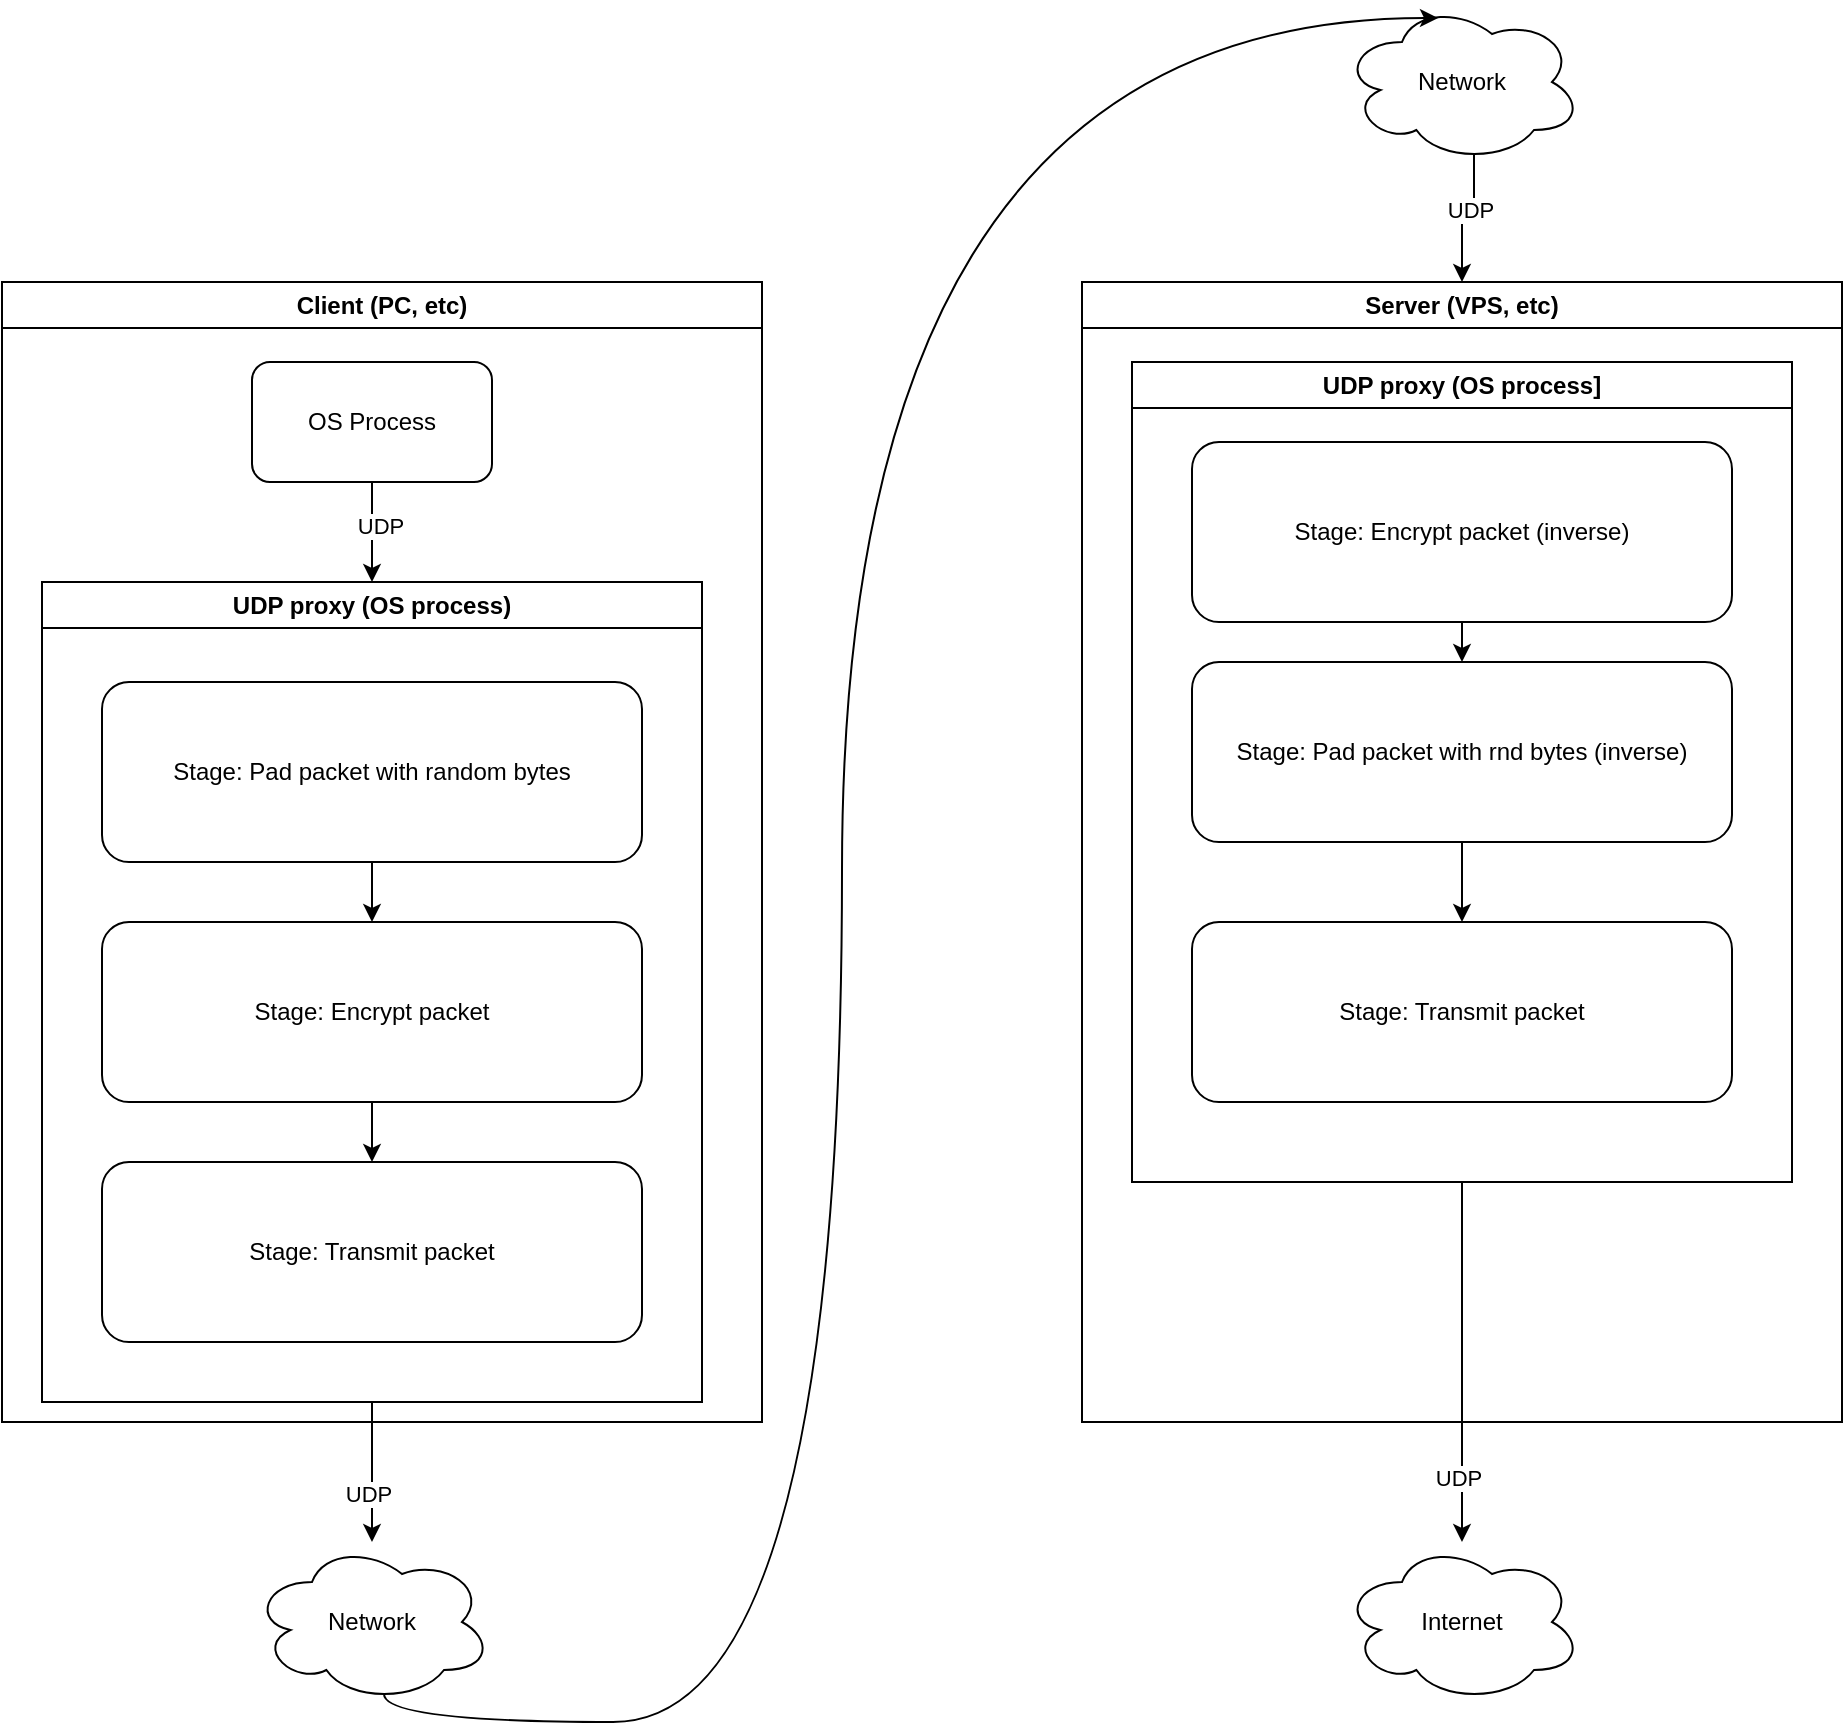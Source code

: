 <mxfile version="24.7.17">
  <diagram name="Page-1" id="jAGETfziNzxkiUhc2NVC">
    <mxGraphModel dx="1633" dy="1153" grid="1" gridSize="10" guides="1" tooltips="1" connect="1" arrows="1" fold="1" page="1" pageScale="1" pageWidth="3300" pageHeight="4681" math="0" shadow="0">
      <root>
        <mxCell id="0" />
        <mxCell id="1" parent="0" />
        <mxCell id="lGpFU9PZjWgaphjDOzPi-16" style="edgeStyle=orthogonalEdgeStyle;rounded=0;orthogonalLoop=1;jettySize=auto;html=1;exitX=0.5;exitY=1;exitDx=0;exitDy=0;" parent="1" source="lGpFU9PZjWgaphjDOzPi-5" target="lGpFU9PZjWgaphjDOzPi-15" edge="1">
          <mxGeometry relative="1" as="geometry" />
        </mxCell>
        <mxCell id="lGpFU9PZjWgaphjDOzPi-18" value="UDP" style="edgeLabel;html=1;align=center;verticalAlign=middle;resizable=0;points=[];" parent="lGpFU9PZjWgaphjDOzPi-16" connectable="0" vertex="1">
          <mxGeometry x="0.304" y="-2" relative="1" as="geometry">
            <mxPoint as="offset" />
          </mxGeometry>
        </mxCell>
        <mxCell id="lGpFU9PZjWgaphjDOzPi-15" value="Network" style="ellipse;shape=cloud;whiteSpace=wrap;html=1;" parent="1" vertex="1">
          <mxGeometry x="245" y="850" width="120" height="80" as="geometry" />
        </mxCell>
        <mxCell id="lGpFU9PZjWgaphjDOzPi-17" value="Client (PC, etc)" style="swimlane;whiteSpace=wrap;html=1;startSize=23;" parent="1" vertex="1">
          <mxGeometry x="120" y="220" width="380" height="570" as="geometry" />
        </mxCell>
        <mxCell id="lGpFU9PZjWgaphjDOzPi-6" style="edgeStyle=orthogonalEdgeStyle;rounded=0;orthogonalLoop=1;jettySize=auto;html=1;exitX=0.5;exitY=1;exitDx=0;exitDy=0;entryX=0.5;entryY=0;entryDx=0;entryDy=0;" parent="lGpFU9PZjWgaphjDOzPi-17" source="lGpFU9PZjWgaphjDOzPi-3" target="lGpFU9PZjWgaphjDOzPi-5" edge="1">
          <mxGeometry relative="1" as="geometry" />
        </mxCell>
        <mxCell id="lGpFU9PZjWgaphjDOzPi-7" value="UDP" style="edgeLabel;html=1;align=center;verticalAlign=middle;resizable=0;points=[];" parent="lGpFU9PZjWgaphjDOzPi-6" connectable="0" vertex="1">
          <mxGeometry x="-0.123" y="4" relative="1" as="geometry">
            <mxPoint as="offset" />
          </mxGeometry>
        </mxCell>
        <mxCell id="lGpFU9PZjWgaphjDOzPi-3" value="OS Process" style="rounded=1;whiteSpace=wrap;html=1;" parent="lGpFU9PZjWgaphjDOzPi-17" vertex="1">
          <mxGeometry x="125" y="40" width="120" height="60" as="geometry" />
        </mxCell>
        <mxCell id="lGpFU9PZjWgaphjDOzPi-5" value="UDP proxy (OS process)" style="swimlane;whiteSpace=wrap;html=1;" parent="lGpFU9PZjWgaphjDOzPi-17" vertex="1">
          <mxGeometry x="20" y="150" width="330" height="410" as="geometry" />
        </mxCell>
        <mxCell id="lGpFU9PZjWgaphjDOzPi-14" style="edgeStyle=orthogonalEdgeStyle;rounded=0;orthogonalLoop=1;jettySize=auto;html=1;exitX=0.5;exitY=1;exitDx=0;exitDy=0;" parent="lGpFU9PZjWgaphjDOzPi-5" source="lGpFU9PZjWgaphjDOzPi-9" target="lGpFU9PZjWgaphjDOzPi-10" edge="1">
          <mxGeometry relative="1" as="geometry" />
        </mxCell>
        <mxCell id="lGpFU9PZjWgaphjDOzPi-9" value="Stage: Encrypt packet" style="rounded=1;whiteSpace=wrap;html=1;" parent="lGpFU9PZjWgaphjDOzPi-5" vertex="1">
          <mxGeometry x="30" y="170" width="270" height="90" as="geometry" />
        </mxCell>
        <mxCell id="lGpFU9PZjWgaphjDOzPi-10" value="Stage: Transmit packet" style="rounded=1;whiteSpace=wrap;html=1;" parent="lGpFU9PZjWgaphjDOzPi-5" vertex="1">
          <mxGeometry x="30" y="290" width="270" height="90" as="geometry" />
        </mxCell>
        <mxCell id="lGpFU9PZjWgaphjDOzPi-13" style="edgeStyle=orthogonalEdgeStyle;rounded=0;orthogonalLoop=1;jettySize=auto;html=1;exitX=0.5;exitY=1;exitDx=0;exitDy=0;entryX=0.5;entryY=0;entryDx=0;entryDy=0;" parent="lGpFU9PZjWgaphjDOzPi-5" source="lGpFU9PZjWgaphjDOzPi-11" target="lGpFU9PZjWgaphjDOzPi-9" edge="1">
          <mxGeometry relative="1" as="geometry" />
        </mxCell>
        <mxCell id="lGpFU9PZjWgaphjDOzPi-11" value="Stage: Pad packet with random bytes" style="rounded=1;whiteSpace=wrap;html=1;" parent="lGpFU9PZjWgaphjDOzPi-5" vertex="1">
          <mxGeometry x="30" y="50" width="270" height="90" as="geometry" />
        </mxCell>
        <mxCell id="ClFZUtbH8a3QtC96d9W_-2" style="edgeStyle=orthogonalEdgeStyle;rounded=0;orthogonalLoop=1;jettySize=auto;html=1;exitX=0.55;exitY=0.95;exitDx=0;exitDy=0;exitPerimeter=0;entryX=0.5;entryY=0;entryDx=0;entryDy=0;" edge="1" parent="1" source="lGpFU9PZjWgaphjDOzPi-21" target="srGvNQmHlZ0DIDfGzfQ2-7">
          <mxGeometry relative="1" as="geometry" />
        </mxCell>
        <mxCell id="ClFZUtbH8a3QtC96d9W_-6" value="UDP" style="edgeLabel;html=1;align=center;verticalAlign=middle;resizable=0;points=[];" vertex="1" connectable="0" parent="ClFZUtbH8a3QtC96d9W_-2">
          <mxGeometry x="-0.2" y="-2" relative="1" as="geometry">
            <mxPoint as="offset" />
          </mxGeometry>
        </mxCell>
        <mxCell id="lGpFU9PZjWgaphjDOzPi-21" value="Network" style="ellipse;shape=cloud;whiteSpace=wrap;html=1;" parent="1" vertex="1">
          <mxGeometry x="790" y="80" width="120" height="80" as="geometry" />
        </mxCell>
        <mxCell id="srGvNQmHlZ0DIDfGzfQ2-7" value="Server (VPS, etc)" style="swimlane;whiteSpace=wrap;html=1;strokeColor=default;align=center;verticalAlign=middle;fontFamily=Helvetica;fontSize=12;fontColor=default;fontStyle=1;fillColor=default;" parent="1" vertex="1">
          <mxGeometry x="660" y="220" width="380" height="570" as="geometry" />
        </mxCell>
        <mxCell id="srGvNQmHlZ0DIDfGzfQ2-8" value="UDP proxy (OS process]" style="swimlane;whiteSpace=wrap;html=1;" parent="srGvNQmHlZ0DIDfGzfQ2-7" vertex="1">
          <mxGeometry x="25" y="40" width="330" height="410" as="geometry" />
        </mxCell>
        <mxCell id="srGvNQmHlZ0DIDfGzfQ2-9" style="edgeStyle=orthogonalEdgeStyle;rounded=0;orthogonalLoop=1;jettySize=auto;html=1;exitX=0.5;exitY=1;exitDx=0;exitDy=0;entryX=0.5;entryY=0;entryDx=0;entryDy=0;" parent="srGvNQmHlZ0DIDfGzfQ2-8" edge="1">
          <mxGeometry relative="1" as="geometry">
            <mxPoint x="165" y="130" as="sourcePoint" />
          </mxGeometry>
        </mxCell>
        <mxCell id="srGvNQmHlZ0DIDfGzfQ2-12" value="Stage: Transmit packet" style="rounded=1;whiteSpace=wrap;html=1;" parent="srGvNQmHlZ0DIDfGzfQ2-8" vertex="1">
          <mxGeometry x="30" y="280" width="270" height="90" as="geometry" />
        </mxCell>
        <mxCell id="srGvNQmHlZ0DIDfGzfQ2-17" style="edgeStyle=orthogonalEdgeStyle;rounded=0;orthogonalLoop=1;jettySize=auto;html=1;exitX=0.5;exitY=1;exitDx=0;exitDy=0;entryX=0.5;entryY=0;entryDx=0;entryDy=0;" parent="srGvNQmHlZ0DIDfGzfQ2-8" source="srGvNQmHlZ0DIDfGzfQ2-14" target="srGvNQmHlZ0DIDfGzfQ2-16" edge="1">
          <mxGeometry relative="1" as="geometry" />
        </mxCell>
        <mxCell id="srGvNQmHlZ0DIDfGzfQ2-14" value="Stage: Encrypt packet (inverse)" style="rounded=1;whiteSpace=wrap;html=1;" parent="srGvNQmHlZ0DIDfGzfQ2-8" vertex="1">
          <mxGeometry x="30" y="40" width="270" height="90" as="geometry" />
        </mxCell>
        <mxCell id="srGvNQmHlZ0DIDfGzfQ2-18" style="edgeStyle=orthogonalEdgeStyle;rounded=0;orthogonalLoop=1;jettySize=auto;html=1;exitX=0.5;exitY=1;exitDx=0;exitDy=0;entryX=0.5;entryY=0;entryDx=0;entryDy=0;" parent="srGvNQmHlZ0DIDfGzfQ2-8" source="srGvNQmHlZ0DIDfGzfQ2-16" target="srGvNQmHlZ0DIDfGzfQ2-12" edge="1">
          <mxGeometry relative="1" as="geometry" />
        </mxCell>
        <mxCell id="srGvNQmHlZ0DIDfGzfQ2-16" value="Stage: Pad packet with rnd bytes (inverse)" style="rounded=1;whiteSpace=wrap;html=1;" parent="srGvNQmHlZ0DIDfGzfQ2-8" vertex="1">
          <mxGeometry x="30" y="150" width="270" height="90" as="geometry" />
        </mxCell>
        <mxCell id="ClFZUtbH8a3QtC96d9W_-4" value="Internet" style="ellipse;shape=cloud;whiteSpace=wrap;html=1;" vertex="1" parent="1">
          <mxGeometry x="790" y="850" width="120" height="80" as="geometry" />
        </mxCell>
        <mxCell id="ClFZUtbH8a3QtC96d9W_-5" style="edgeStyle=orthogonalEdgeStyle;rounded=0;orthogonalLoop=1;jettySize=auto;html=1;exitX=0.5;exitY=1;exitDx=0;exitDy=0;" edge="1" parent="1" source="srGvNQmHlZ0DIDfGzfQ2-8" target="ClFZUtbH8a3QtC96d9W_-4">
          <mxGeometry relative="1" as="geometry" />
        </mxCell>
        <mxCell id="ClFZUtbH8a3QtC96d9W_-7" value="UDP" style="edgeLabel;html=1;align=center;verticalAlign=middle;resizable=0;points=[];" vertex="1" connectable="0" parent="ClFZUtbH8a3QtC96d9W_-5">
          <mxGeometry x="0.644" y="-2" relative="1" as="geometry">
            <mxPoint as="offset" />
          </mxGeometry>
        </mxCell>
        <mxCell id="ClFZUtbH8a3QtC96d9W_-8" style="edgeStyle=orthogonalEdgeStyle;rounded=0;orthogonalLoop=1;jettySize=auto;html=1;exitX=0.55;exitY=0.95;exitDx=0;exitDy=0;exitPerimeter=0;entryX=0.4;entryY=0.1;entryDx=0;entryDy=0;entryPerimeter=0;curved=1;" edge="1" parent="1" source="lGpFU9PZjWgaphjDOzPi-15" target="lGpFU9PZjWgaphjDOzPi-21">
          <mxGeometry relative="1" as="geometry">
            <Array as="points">
              <mxPoint x="311" y="940" />
              <mxPoint x="540" y="940" />
              <mxPoint x="540" y="88" />
            </Array>
          </mxGeometry>
        </mxCell>
      </root>
    </mxGraphModel>
  </diagram>
</mxfile>

